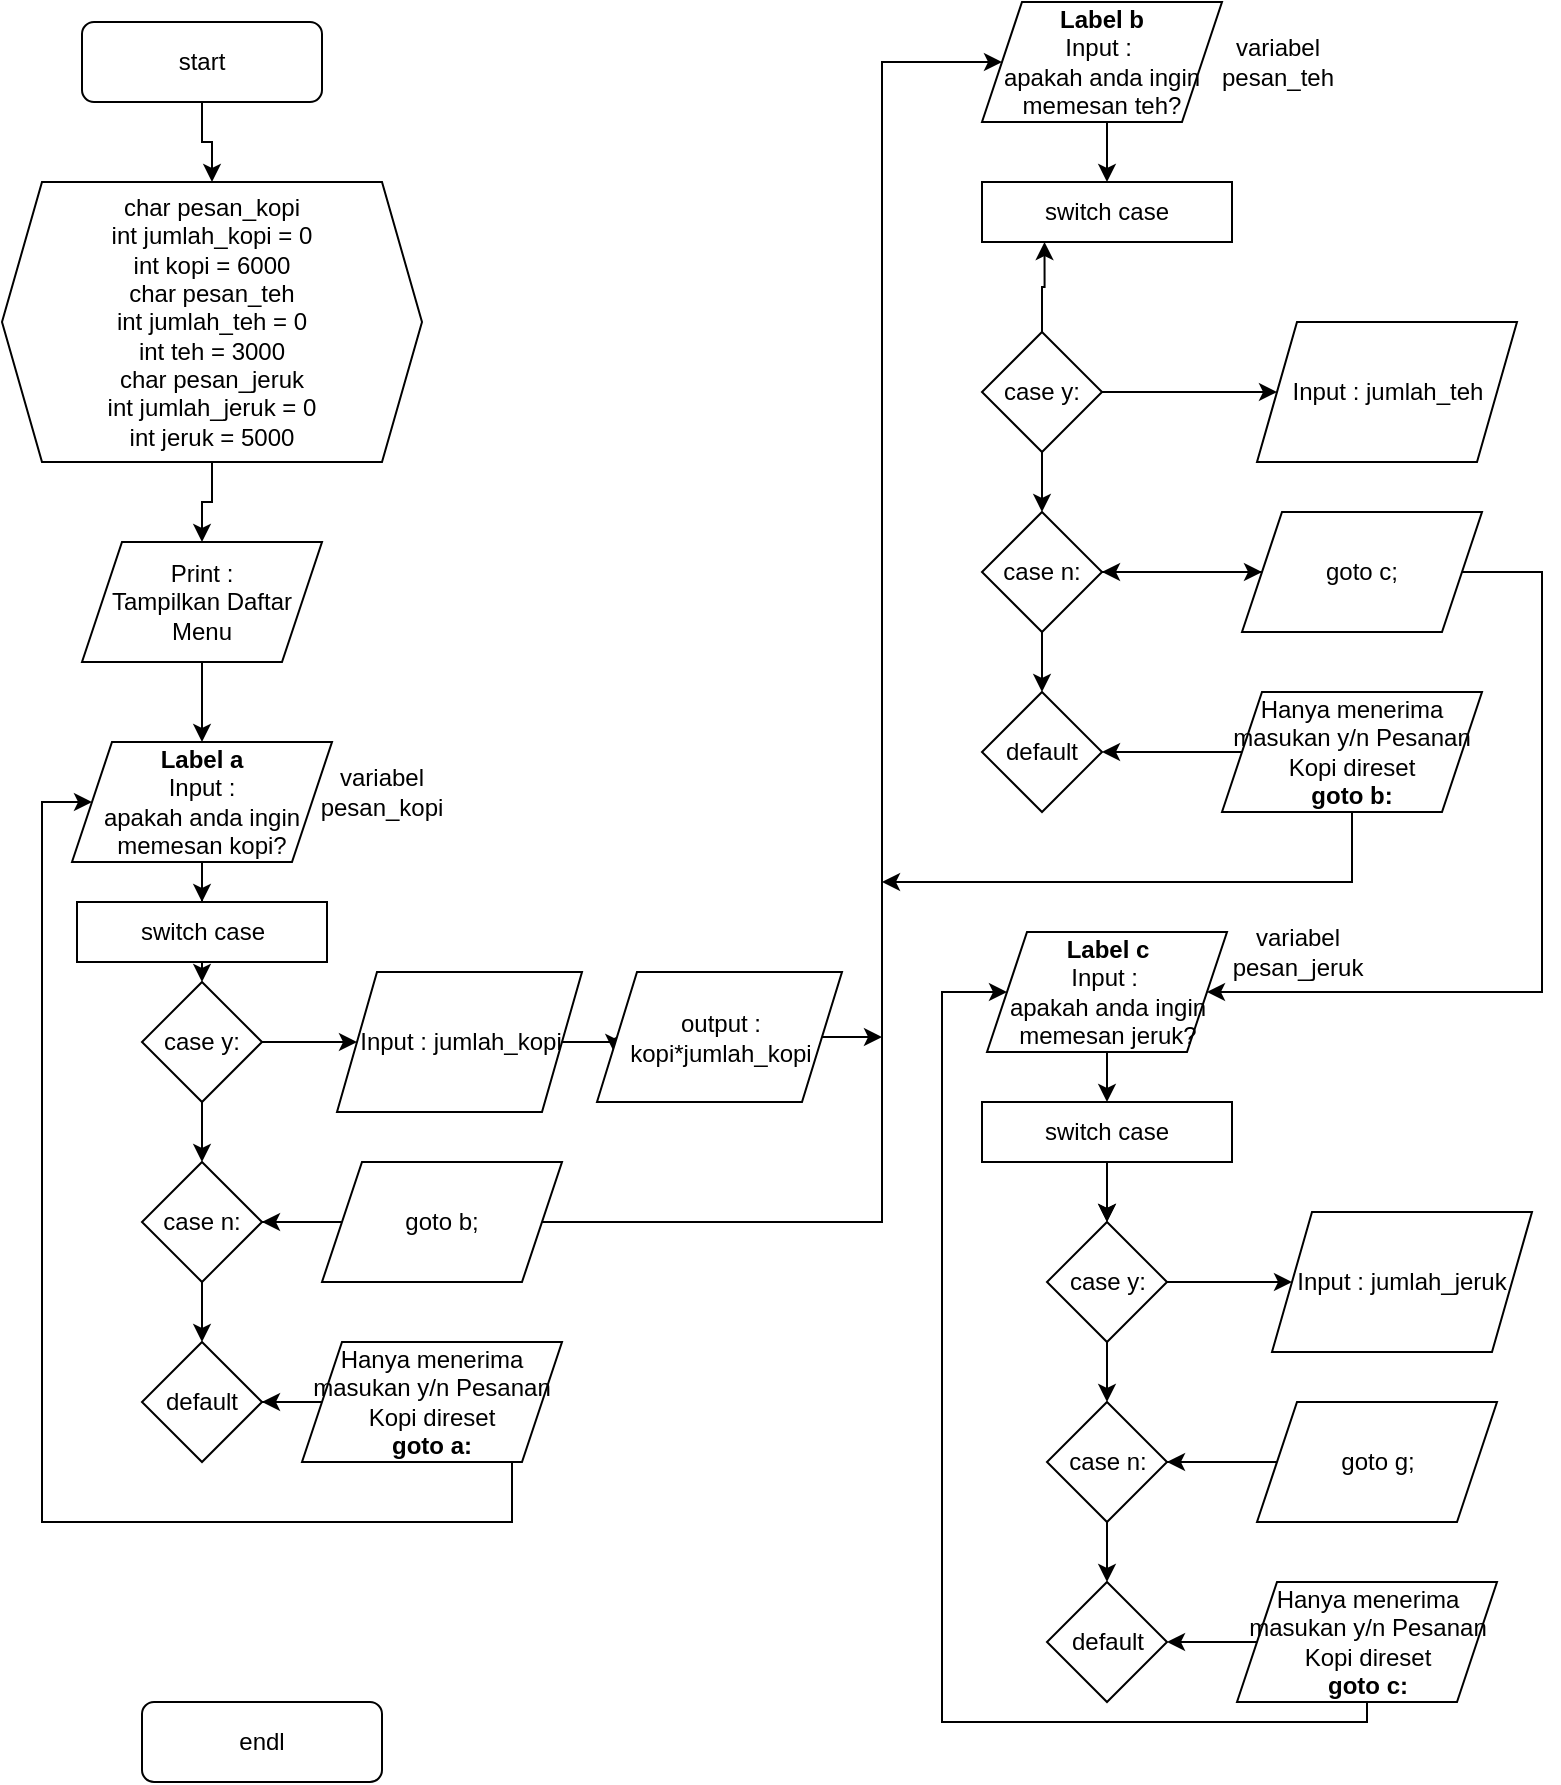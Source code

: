 <mxfile version="13.9.8" type="github">
  <diagram id="C5RBs43oDa-KdzZeNtuy" name="Page-1">
    <mxGraphModel dx="1422" dy="762" grid="1" gridSize="10" guides="1" tooltips="1" connect="1" arrows="1" fold="1" page="1" pageScale="1" pageWidth="827" pageHeight="1169" math="0" shadow="0">
      <root>
        <mxCell id="WIyWlLk6GJQsqaUBKTNV-0" />
        <mxCell id="WIyWlLk6GJQsqaUBKTNV-1" parent="WIyWlLk6GJQsqaUBKTNV-0" />
        <mxCell id="UumHxvOCxwVMtr2QnJgP-10" style="edgeStyle=orthogonalEdgeStyle;rounded=0;orthogonalLoop=1;jettySize=auto;html=1;exitX=0.5;exitY=1;exitDx=0;exitDy=0;entryX=0.5;entryY=0;entryDx=0;entryDy=0;" edge="1" parent="WIyWlLk6GJQsqaUBKTNV-1" source="WIyWlLk6GJQsqaUBKTNV-3" target="UumHxvOCxwVMtr2QnJgP-2">
          <mxGeometry relative="1" as="geometry" />
        </mxCell>
        <mxCell id="WIyWlLk6GJQsqaUBKTNV-3" value="start" style="rounded=1;whiteSpace=wrap;html=1;fontSize=12;glass=0;strokeWidth=1;shadow=0;" parent="WIyWlLk6GJQsqaUBKTNV-1" vertex="1">
          <mxGeometry x="40" y="40" width="120" height="40" as="geometry" />
        </mxCell>
        <mxCell id="WIyWlLk6GJQsqaUBKTNV-11" value="endl" style="rounded=1;whiteSpace=wrap;html=1;fontSize=12;glass=0;strokeWidth=1;shadow=0;" parent="WIyWlLk6GJQsqaUBKTNV-1" vertex="1">
          <mxGeometry x="70" y="880" width="120" height="40" as="geometry" />
        </mxCell>
        <mxCell id="UumHxvOCxwVMtr2QnJgP-12" style="edgeStyle=orthogonalEdgeStyle;rounded=0;orthogonalLoop=1;jettySize=auto;html=1;exitX=0.5;exitY=1;exitDx=0;exitDy=0;entryX=0.5;entryY=0;entryDx=0;entryDy=0;" edge="1" parent="WIyWlLk6GJQsqaUBKTNV-1" source="UumHxvOCxwVMtr2QnJgP-0" target="UumHxvOCxwVMtr2QnJgP-3">
          <mxGeometry relative="1" as="geometry" />
        </mxCell>
        <mxCell id="UumHxvOCxwVMtr2QnJgP-0" value="Print :&lt;br&gt;Tampilkan Daftar Menu" style="shape=parallelogram;perimeter=parallelogramPerimeter;whiteSpace=wrap;html=1;fixedSize=1;" vertex="1" parent="WIyWlLk6GJQsqaUBKTNV-1">
          <mxGeometry x="40" y="300" width="120" height="60" as="geometry" />
        </mxCell>
        <mxCell id="UumHxvOCxwVMtr2QnJgP-11" style="edgeStyle=orthogonalEdgeStyle;rounded=0;orthogonalLoop=1;jettySize=auto;html=1;exitX=0.5;exitY=1;exitDx=0;exitDy=0;entryX=0.5;entryY=0;entryDx=0;entryDy=0;" edge="1" parent="WIyWlLk6GJQsqaUBKTNV-1" source="UumHxvOCxwVMtr2QnJgP-2" target="UumHxvOCxwVMtr2QnJgP-0">
          <mxGeometry relative="1" as="geometry" />
        </mxCell>
        <mxCell id="UumHxvOCxwVMtr2QnJgP-2" value="char pesan_kopi&lt;br&gt;int jumlah_kopi = 0&lt;br&gt;int kopi = 6000&lt;br&gt;char pesan_teh&lt;br&gt;int jumlah_teh = 0&lt;br&gt;int teh = 3000&lt;br&gt;char pesan_jeruk&lt;br&gt;int jumlah_jeruk = 0&lt;br&gt;int jeruk = 5000" style="shape=hexagon;perimeter=hexagonPerimeter2;whiteSpace=wrap;html=1;fixedSize=1;" vertex="1" parent="WIyWlLk6GJQsqaUBKTNV-1">
          <mxGeometry y="120" width="210" height="140" as="geometry" />
        </mxCell>
        <mxCell id="UumHxvOCxwVMtr2QnJgP-13" style="edgeStyle=orthogonalEdgeStyle;rounded=0;orthogonalLoop=1;jettySize=auto;html=1;exitX=0.5;exitY=1;exitDx=0;exitDy=0;" edge="1" parent="WIyWlLk6GJQsqaUBKTNV-1" source="UumHxvOCxwVMtr2QnJgP-3" target="UumHxvOCxwVMtr2QnJgP-7">
          <mxGeometry relative="1" as="geometry" />
        </mxCell>
        <mxCell id="UumHxvOCxwVMtr2QnJgP-3" value="&lt;b&gt;Label a&lt;/b&gt;&lt;br&gt;Input : &lt;br&gt;apakah anda ingin memesan kopi?" style="shape=parallelogram;perimeter=parallelogramPerimeter;whiteSpace=wrap;html=1;fixedSize=1;" vertex="1" parent="WIyWlLk6GJQsqaUBKTNV-1">
          <mxGeometry x="35" y="400" width="130" height="60" as="geometry" />
        </mxCell>
        <mxCell id="UumHxvOCxwVMtr2QnJgP-71" style="edgeStyle=orthogonalEdgeStyle;rounded=0;orthogonalLoop=1;jettySize=auto;html=1;exitX=1;exitY=0.5;exitDx=0;exitDy=0;entryX=0.069;entryY=0.615;entryDx=0;entryDy=0;entryPerimeter=0;" edge="1" parent="WIyWlLk6GJQsqaUBKTNV-1" source="UumHxvOCxwVMtr2QnJgP-4" target="UumHxvOCxwVMtr2QnJgP-67">
          <mxGeometry relative="1" as="geometry" />
        </mxCell>
        <mxCell id="UumHxvOCxwVMtr2QnJgP-4" value="Input : jumlah_kopi" style="shape=parallelogram;perimeter=parallelogramPerimeter;whiteSpace=wrap;html=1;fixedSize=1;" vertex="1" parent="WIyWlLk6GJQsqaUBKTNV-1">
          <mxGeometry x="167.5" y="515" width="122.5" height="70" as="geometry" />
        </mxCell>
        <mxCell id="UumHxvOCxwVMtr2QnJgP-28" style="edgeStyle=orthogonalEdgeStyle;rounded=0;orthogonalLoop=1;jettySize=auto;html=1;exitX=0.5;exitY=1;exitDx=0;exitDy=0;entryX=0.5;entryY=0;entryDx=0;entryDy=0;" edge="1" parent="WIyWlLk6GJQsqaUBKTNV-1" source="UumHxvOCxwVMtr2QnJgP-5" target="UumHxvOCxwVMtr2QnJgP-8">
          <mxGeometry relative="1" as="geometry" />
        </mxCell>
        <mxCell id="UumHxvOCxwVMtr2QnJgP-5" value="&lt;span&gt;&lt;b&gt;Label b&lt;/b&gt;&lt;br&gt;Input :&amp;nbsp;&lt;/span&gt;&lt;br&gt;&lt;span&gt;apakah anda ingin memesan teh?&lt;/span&gt;" style="shape=parallelogram;perimeter=parallelogramPerimeter;whiteSpace=wrap;html=1;fixedSize=1;" vertex="1" parent="WIyWlLk6GJQsqaUBKTNV-1">
          <mxGeometry x="490" y="30" width="120" height="60" as="geometry" />
        </mxCell>
        <mxCell id="UumHxvOCxwVMtr2QnJgP-51" style="edgeStyle=orthogonalEdgeStyle;rounded=0;orthogonalLoop=1;jettySize=auto;html=1;entryX=0.5;entryY=0;entryDx=0;entryDy=0;" edge="1" parent="WIyWlLk6GJQsqaUBKTNV-1" source="UumHxvOCxwVMtr2QnJgP-6" target="UumHxvOCxwVMtr2QnJgP-9">
          <mxGeometry relative="1" as="geometry" />
        </mxCell>
        <mxCell id="UumHxvOCxwVMtr2QnJgP-6" value="&lt;span&gt;&lt;b&gt;Label c&lt;/b&gt;&lt;br&gt;Input :&amp;nbsp;&lt;/span&gt;&lt;br&gt;&lt;span&gt;apakah anda ingin memesan jeruk?&lt;/span&gt;" style="shape=parallelogram;perimeter=parallelogramPerimeter;whiteSpace=wrap;html=1;fixedSize=1;" vertex="1" parent="WIyWlLk6GJQsqaUBKTNV-1">
          <mxGeometry x="492.5" y="495" width="120" height="60" as="geometry" />
        </mxCell>
        <mxCell id="UumHxvOCxwVMtr2QnJgP-21" style="edgeStyle=orthogonalEdgeStyle;rounded=0;orthogonalLoop=1;jettySize=auto;html=1;exitX=0.5;exitY=1;exitDx=0;exitDy=0;entryX=0.5;entryY=0;entryDx=0;entryDy=0;" edge="1" parent="WIyWlLk6GJQsqaUBKTNV-1" source="UumHxvOCxwVMtr2QnJgP-7" target="UumHxvOCxwVMtr2QnJgP-14">
          <mxGeometry relative="1" as="geometry" />
        </mxCell>
        <mxCell id="UumHxvOCxwVMtr2QnJgP-7" value="switch case" style="rounded=0;whiteSpace=wrap;html=1;" vertex="1" parent="WIyWlLk6GJQsqaUBKTNV-1">
          <mxGeometry x="37.5" y="480" width="125" height="30" as="geometry" />
        </mxCell>
        <mxCell id="UumHxvOCxwVMtr2QnJgP-8" value="switch case" style="rounded=0;whiteSpace=wrap;html=1;" vertex="1" parent="WIyWlLk6GJQsqaUBKTNV-1">
          <mxGeometry x="490" y="120" width="125" height="30" as="geometry" />
        </mxCell>
        <mxCell id="UumHxvOCxwVMtr2QnJgP-65" style="edgeStyle=orthogonalEdgeStyle;rounded=0;orthogonalLoop=1;jettySize=auto;html=1;exitX=0.5;exitY=1;exitDx=0;exitDy=0;entryX=0.5;entryY=0;entryDx=0;entryDy=0;" edge="1" parent="WIyWlLk6GJQsqaUBKTNV-1" source="UumHxvOCxwVMtr2QnJgP-9" target="UumHxvOCxwVMtr2QnJgP-56">
          <mxGeometry relative="1" as="geometry" />
        </mxCell>
        <mxCell id="UumHxvOCxwVMtr2QnJgP-9" value="switch case" style="rounded=0;whiteSpace=wrap;html=1;" vertex="1" parent="WIyWlLk6GJQsqaUBKTNV-1">
          <mxGeometry x="490" y="580" width="125" height="30" as="geometry" />
        </mxCell>
        <mxCell id="UumHxvOCxwVMtr2QnJgP-17" style="edgeStyle=orthogonalEdgeStyle;rounded=0;orthogonalLoop=1;jettySize=auto;html=1;exitX=1;exitY=0.5;exitDx=0;exitDy=0;entryX=0;entryY=0.5;entryDx=0;entryDy=0;" edge="1" parent="WIyWlLk6GJQsqaUBKTNV-1" source="UumHxvOCxwVMtr2QnJgP-14" target="UumHxvOCxwVMtr2QnJgP-4">
          <mxGeometry relative="1" as="geometry" />
        </mxCell>
        <mxCell id="UumHxvOCxwVMtr2QnJgP-22" style="edgeStyle=orthogonalEdgeStyle;rounded=0;orthogonalLoop=1;jettySize=auto;html=1;exitX=0.5;exitY=1;exitDx=0;exitDy=0;" edge="1" parent="WIyWlLk6GJQsqaUBKTNV-1" source="UumHxvOCxwVMtr2QnJgP-14" target="UumHxvOCxwVMtr2QnJgP-15">
          <mxGeometry relative="1" as="geometry" />
        </mxCell>
        <mxCell id="UumHxvOCxwVMtr2QnJgP-14" value="case y:" style="rhombus;whiteSpace=wrap;html=1;" vertex="1" parent="WIyWlLk6GJQsqaUBKTNV-1">
          <mxGeometry x="70" y="520" width="60" height="60" as="geometry" />
        </mxCell>
        <mxCell id="UumHxvOCxwVMtr2QnJgP-19" style="edgeStyle=orthogonalEdgeStyle;rounded=0;orthogonalLoop=1;jettySize=auto;html=1;exitX=1;exitY=0.5;exitDx=0;exitDy=0;" edge="1" parent="WIyWlLk6GJQsqaUBKTNV-1" source="UumHxvOCxwVMtr2QnJgP-15">
          <mxGeometry relative="1" as="geometry">
            <mxPoint x="210" y="640" as="targetPoint" />
          </mxGeometry>
        </mxCell>
        <mxCell id="UumHxvOCxwVMtr2QnJgP-23" style="edgeStyle=orthogonalEdgeStyle;rounded=0;orthogonalLoop=1;jettySize=auto;html=1;exitX=0.5;exitY=1;exitDx=0;exitDy=0;entryX=0.5;entryY=0;entryDx=0;entryDy=0;" edge="1" parent="WIyWlLk6GJQsqaUBKTNV-1" source="UumHxvOCxwVMtr2QnJgP-15" target="UumHxvOCxwVMtr2QnJgP-16">
          <mxGeometry relative="1" as="geometry" />
        </mxCell>
        <mxCell id="UumHxvOCxwVMtr2QnJgP-15" value="case n:" style="rhombus;whiteSpace=wrap;html=1;" vertex="1" parent="WIyWlLk6GJQsqaUBKTNV-1">
          <mxGeometry x="70" y="610" width="60" height="60" as="geometry" />
        </mxCell>
        <mxCell id="UumHxvOCxwVMtr2QnJgP-16" value="default" style="rhombus;whiteSpace=wrap;html=1;" vertex="1" parent="WIyWlLk6GJQsqaUBKTNV-1">
          <mxGeometry x="70" y="700" width="60" height="60" as="geometry" />
        </mxCell>
        <mxCell id="UumHxvOCxwVMtr2QnJgP-31" style="edgeStyle=orthogonalEdgeStyle;rounded=0;orthogonalLoop=1;jettySize=auto;html=1;entryX=0;entryY=0.5;entryDx=0;entryDy=0;" edge="1" parent="WIyWlLk6GJQsqaUBKTNV-1" source="UumHxvOCxwVMtr2QnJgP-18" target="UumHxvOCxwVMtr2QnJgP-3">
          <mxGeometry relative="1" as="geometry">
            <Array as="points">
              <mxPoint x="255" y="790" />
              <mxPoint x="20" y="790" />
              <mxPoint x="20" y="430" />
            </Array>
          </mxGeometry>
        </mxCell>
        <mxCell id="UumHxvOCxwVMtr2QnJgP-32" style="edgeStyle=orthogonalEdgeStyle;rounded=0;orthogonalLoop=1;jettySize=auto;html=1;entryX=1;entryY=0.5;entryDx=0;entryDy=0;" edge="1" parent="WIyWlLk6GJQsqaUBKTNV-1" source="UumHxvOCxwVMtr2QnJgP-18" target="UumHxvOCxwVMtr2QnJgP-16">
          <mxGeometry relative="1" as="geometry" />
        </mxCell>
        <mxCell id="UumHxvOCxwVMtr2QnJgP-18" value="Hanya menerima masukan y/n Pesanan Kopi direset&lt;br&gt;&lt;b&gt;goto a:&lt;/b&gt;" style="shape=parallelogram;perimeter=parallelogramPerimeter;whiteSpace=wrap;html=1;fixedSize=1;" vertex="1" parent="WIyWlLk6GJQsqaUBKTNV-1">
          <mxGeometry x="150" y="700" width="130" height="60" as="geometry" />
        </mxCell>
        <mxCell id="UumHxvOCxwVMtr2QnJgP-26" value="" style="edgeStyle=orthogonalEdgeStyle;rounded=0;orthogonalLoop=1;jettySize=auto;html=1;exitX=0;exitY=0.5;exitDx=0;exitDy=0;" edge="1" parent="WIyWlLk6GJQsqaUBKTNV-1" source="UumHxvOCxwVMtr2QnJgP-25" target="UumHxvOCxwVMtr2QnJgP-15">
          <mxGeometry relative="1" as="geometry" />
        </mxCell>
        <mxCell id="UumHxvOCxwVMtr2QnJgP-27" style="edgeStyle=orthogonalEdgeStyle;rounded=0;orthogonalLoop=1;jettySize=auto;html=1;exitX=1;exitY=0.5;exitDx=0;exitDy=0;entryX=0;entryY=0.5;entryDx=0;entryDy=0;" edge="1" parent="WIyWlLk6GJQsqaUBKTNV-1" source="UumHxvOCxwVMtr2QnJgP-25" target="UumHxvOCxwVMtr2QnJgP-5">
          <mxGeometry relative="1" as="geometry">
            <Array as="points">
              <mxPoint x="440" y="640" />
              <mxPoint x="440" y="60" />
            </Array>
          </mxGeometry>
        </mxCell>
        <mxCell id="UumHxvOCxwVMtr2QnJgP-25" value="goto b;" style="shape=parallelogram;perimeter=parallelogramPerimeter;whiteSpace=wrap;html=1;fixedSize=1;" vertex="1" parent="WIyWlLk6GJQsqaUBKTNV-1">
          <mxGeometry x="160" y="610" width="120" height="60" as="geometry" />
        </mxCell>
        <mxCell id="UumHxvOCxwVMtr2QnJgP-33" value="Input : jumlah_teh" style="shape=parallelogram;perimeter=parallelogramPerimeter;whiteSpace=wrap;html=1;fixedSize=1;" vertex="1" parent="WIyWlLk6GJQsqaUBKTNV-1">
          <mxGeometry x="627.5" y="190" width="130" height="70" as="geometry" />
        </mxCell>
        <mxCell id="UumHxvOCxwVMtr2QnJgP-35" style="edgeStyle=orthogonalEdgeStyle;rounded=0;orthogonalLoop=1;jettySize=auto;html=1;exitX=1;exitY=0.5;exitDx=0;exitDy=0;entryX=0;entryY=0.5;entryDx=0;entryDy=0;" edge="1" source="UumHxvOCxwVMtr2QnJgP-37" target="UumHxvOCxwVMtr2QnJgP-33" parent="WIyWlLk6GJQsqaUBKTNV-1">
          <mxGeometry relative="1" as="geometry" />
        </mxCell>
        <mxCell id="UumHxvOCxwVMtr2QnJgP-36" style="edgeStyle=orthogonalEdgeStyle;rounded=0;orthogonalLoop=1;jettySize=auto;html=1;exitX=0.5;exitY=1;exitDx=0;exitDy=0;" edge="1" source="UumHxvOCxwVMtr2QnJgP-37" target="UumHxvOCxwVMtr2QnJgP-40" parent="WIyWlLk6GJQsqaUBKTNV-1">
          <mxGeometry relative="1" as="geometry" />
        </mxCell>
        <mxCell id="UumHxvOCxwVMtr2QnJgP-48" style="edgeStyle=orthogonalEdgeStyle;rounded=0;orthogonalLoop=1;jettySize=auto;html=1;entryX=0.25;entryY=1;entryDx=0;entryDy=0;" edge="1" parent="WIyWlLk6GJQsqaUBKTNV-1" source="UumHxvOCxwVMtr2QnJgP-37" target="UumHxvOCxwVMtr2QnJgP-8">
          <mxGeometry relative="1" as="geometry" />
        </mxCell>
        <mxCell id="UumHxvOCxwVMtr2QnJgP-37" value="case y:" style="rhombus;whiteSpace=wrap;html=1;" vertex="1" parent="WIyWlLk6GJQsqaUBKTNV-1">
          <mxGeometry x="490" y="195" width="60" height="60" as="geometry" />
        </mxCell>
        <mxCell id="UumHxvOCxwVMtr2QnJgP-38" style="edgeStyle=orthogonalEdgeStyle;rounded=0;orthogonalLoop=1;jettySize=auto;html=1;exitX=1;exitY=0.5;exitDx=0;exitDy=0;" edge="1" source="UumHxvOCxwVMtr2QnJgP-40" parent="WIyWlLk6GJQsqaUBKTNV-1">
          <mxGeometry relative="1" as="geometry">
            <mxPoint x="630" y="315" as="targetPoint" />
          </mxGeometry>
        </mxCell>
        <mxCell id="UumHxvOCxwVMtr2QnJgP-39" style="edgeStyle=orthogonalEdgeStyle;rounded=0;orthogonalLoop=1;jettySize=auto;html=1;exitX=0.5;exitY=1;exitDx=0;exitDy=0;entryX=0.5;entryY=0;entryDx=0;entryDy=0;" edge="1" source="UumHxvOCxwVMtr2QnJgP-40" target="UumHxvOCxwVMtr2QnJgP-41" parent="WIyWlLk6GJQsqaUBKTNV-1">
          <mxGeometry relative="1" as="geometry" />
        </mxCell>
        <mxCell id="UumHxvOCxwVMtr2QnJgP-40" value="case n:" style="rhombus;whiteSpace=wrap;html=1;" vertex="1" parent="WIyWlLk6GJQsqaUBKTNV-1">
          <mxGeometry x="490" y="285" width="60" height="60" as="geometry" />
        </mxCell>
        <mxCell id="UumHxvOCxwVMtr2QnJgP-41" value="default" style="rhombus;whiteSpace=wrap;html=1;" vertex="1" parent="WIyWlLk6GJQsqaUBKTNV-1">
          <mxGeometry x="490" y="375" width="60" height="60" as="geometry" />
        </mxCell>
        <mxCell id="UumHxvOCxwVMtr2QnJgP-42" style="edgeStyle=orthogonalEdgeStyle;rounded=0;orthogonalLoop=1;jettySize=auto;html=1;entryX=1;entryY=0.5;entryDx=0;entryDy=0;" edge="1" source="UumHxvOCxwVMtr2QnJgP-43" target="UumHxvOCxwVMtr2QnJgP-41" parent="WIyWlLk6GJQsqaUBKTNV-1">
          <mxGeometry relative="1" as="geometry" />
        </mxCell>
        <mxCell id="UumHxvOCxwVMtr2QnJgP-66" style="edgeStyle=orthogonalEdgeStyle;rounded=0;orthogonalLoop=1;jettySize=auto;html=1;" edge="1" parent="WIyWlLk6GJQsqaUBKTNV-1" source="UumHxvOCxwVMtr2QnJgP-43">
          <mxGeometry relative="1" as="geometry">
            <mxPoint x="440" y="470" as="targetPoint" />
            <Array as="points">
              <mxPoint x="675" y="470" />
            </Array>
          </mxGeometry>
        </mxCell>
        <mxCell id="UumHxvOCxwVMtr2QnJgP-43" value="Hanya menerima masukan y/n Pesanan Kopi direset&lt;br&gt;&lt;b&gt;goto b:&lt;/b&gt;" style="shape=parallelogram;perimeter=parallelogramPerimeter;whiteSpace=wrap;html=1;fixedSize=1;" vertex="1" parent="WIyWlLk6GJQsqaUBKTNV-1">
          <mxGeometry x="610" y="375" width="130" height="60" as="geometry" />
        </mxCell>
        <mxCell id="UumHxvOCxwVMtr2QnJgP-44" value="" style="edgeStyle=orthogonalEdgeStyle;rounded=0;orthogonalLoop=1;jettySize=auto;html=1;exitX=0;exitY=0.5;exitDx=0;exitDy=0;" edge="1" source="UumHxvOCxwVMtr2QnJgP-46" target="UumHxvOCxwVMtr2QnJgP-40" parent="WIyWlLk6GJQsqaUBKTNV-1">
          <mxGeometry relative="1" as="geometry" />
        </mxCell>
        <mxCell id="UumHxvOCxwVMtr2QnJgP-50" style="edgeStyle=orthogonalEdgeStyle;rounded=0;orthogonalLoop=1;jettySize=auto;html=1;entryX=1;entryY=0.5;entryDx=0;entryDy=0;" edge="1" parent="WIyWlLk6GJQsqaUBKTNV-1" source="UumHxvOCxwVMtr2QnJgP-46" target="UumHxvOCxwVMtr2QnJgP-6">
          <mxGeometry relative="1" as="geometry">
            <mxPoint x="630" y="520" as="targetPoint" />
            <Array as="points">
              <mxPoint x="770" y="315" />
              <mxPoint x="770" y="525" />
            </Array>
          </mxGeometry>
        </mxCell>
        <mxCell id="UumHxvOCxwVMtr2QnJgP-46" value="goto c;" style="shape=parallelogram;perimeter=parallelogramPerimeter;whiteSpace=wrap;html=1;fixedSize=1;" vertex="1" parent="WIyWlLk6GJQsqaUBKTNV-1">
          <mxGeometry x="620" y="285" width="120" height="60" as="geometry" />
        </mxCell>
        <mxCell id="UumHxvOCxwVMtr2QnJgP-52" value="Input : jumlah_jeruk" style="shape=parallelogram;perimeter=parallelogramPerimeter;whiteSpace=wrap;html=1;fixedSize=1;" vertex="1" parent="WIyWlLk6GJQsqaUBKTNV-1">
          <mxGeometry x="635" y="635" width="130" height="70" as="geometry" />
        </mxCell>
        <mxCell id="UumHxvOCxwVMtr2QnJgP-53" style="edgeStyle=orthogonalEdgeStyle;rounded=0;orthogonalLoop=1;jettySize=auto;html=1;exitX=0.5;exitY=1;exitDx=0;exitDy=0;entryX=0.5;entryY=0;entryDx=0;entryDy=0;" edge="1" target="UumHxvOCxwVMtr2QnJgP-56" parent="WIyWlLk6GJQsqaUBKTNV-1">
          <mxGeometry relative="1" as="geometry">
            <mxPoint x="552.5" y="630" as="sourcePoint" />
          </mxGeometry>
        </mxCell>
        <mxCell id="UumHxvOCxwVMtr2QnJgP-54" style="edgeStyle=orthogonalEdgeStyle;rounded=0;orthogonalLoop=1;jettySize=auto;html=1;exitX=1;exitY=0.5;exitDx=0;exitDy=0;entryX=0;entryY=0.5;entryDx=0;entryDy=0;" edge="1" source="UumHxvOCxwVMtr2QnJgP-56" target="UumHxvOCxwVMtr2QnJgP-52" parent="WIyWlLk6GJQsqaUBKTNV-1">
          <mxGeometry relative="1" as="geometry" />
        </mxCell>
        <mxCell id="UumHxvOCxwVMtr2QnJgP-55" style="edgeStyle=orthogonalEdgeStyle;rounded=0;orthogonalLoop=1;jettySize=auto;html=1;exitX=0.5;exitY=1;exitDx=0;exitDy=0;" edge="1" source="UumHxvOCxwVMtr2QnJgP-56" target="UumHxvOCxwVMtr2QnJgP-59" parent="WIyWlLk6GJQsqaUBKTNV-1">
          <mxGeometry relative="1" as="geometry" />
        </mxCell>
        <mxCell id="UumHxvOCxwVMtr2QnJgP-56" value="case y:" style="rhombus;whiteSpace=wrap;html=1;" vertex="1" parent="WIyWlLk6GJQsqaUBKTNV-1">
          <mxGeometry x="522.5" y="640" width="60" height="60" as="geometry" />
        </mxCell>
        <mxCell id="UumHxvOCxwVMtr2QnJgP-57" style="edgeStyle=orthogonalEdgeStyle;rounded=0;orthogonalLoop=1;jettySize=auto;html=1;exitX=1;exitY=0.5;exitDx=0;exitDy=0;" edge="1" source="UumHxvOCxwVMtr2QnJgP-59" parent="WIyWlLk6GJQsqaUBKTNV-1">
          <mxGeometry relative="1" as="geometry">
            <mxPoint x="662.5" y="760" as="targetPoint" />
          </mxGeometry>
        </mxCell>
        <mxCell id="UumHxvOCxwVMtr2QnJgP-58" style="edgeStyle=orthogonalEdgeStyle;rounded=0;orthogonalLoop=1;jettySize=auto;html=1;exitX=0.5;exitY=1;exitDx=0;exitDy=0;entryX=0.5;entryY=0;entryDx=0;entryDy=0;" edge="1" source="UumHxvOCxwVMtr2QnJgP-59" target="UumHxvOCxwVMtr2QnJgP-60" parent="WIyWlLk6GJQsqaUBKTNV-1">
          <mxGeometry relative="1" as="geometry" />
        </mxCell>
        <mxCell id="UumHxvOCxwVMtr2QnJgP-59" value="case n:" style="rhombus;whiteSpace=wrap;html=1;" vertex="1" parent="WIyWlLk6GJQsqaUBKTNV-1">
          <mxGeometry x="522.5" y="730" width="60" height="60" as="geometry" />
        </mxCell>
        <mxCell id="UumHxvOCxwVMtr2QnJgP-60" value="default" style="rhombus;whiteSpace=wrap;html=1;" vertex="1" parent="WIyWlLk6GJQsqaUBKTNV-1">
          <mxGeometry x="522.5" y="820" width="60" height="60" as="geometry" />
        </mxCell>
        <mxCell id="UumHxvOCxwVMtr2QnJgP-61" style="edgeStyle=orthogonalEdgeStyle;rounded=0;orthogonalLoop=1;jettySize=auto;html=1;entryX=1;entryY=0.5;entryDx=0;entryDy=0;" edge="1" source="UumHxvOCxwVMtr2QnJgP-62" target="UumHxvOCxwVMtr2QnJgP-60" parent="WIyWlLk6GJQsqaUBKTNV-1">
          <mxGeometry relative="1" as="geometry" />
        </mxCell>
        <mxCell id="UumHxvOCxwVMtr2QnJgP-76" style="edgeStyle=orthogonalEdgeStyle;rounded=0;orthogonalLoop=1;jettySize=auto;html=1;entryX=0;entryY=0.5;entryDx=0;entryDy=0;" edge="1" parent="WIyWlLk6GJQsqaUBKTNV-1" source="UumHxvOCxwVMtr2QnJgP-62" target="UumHxvOCxwVMtr2QnJgP-6">
          <mxGeometry relative="1" as="geometry">
            <Array as="points">
              <mxPoint x="683" y="890" />
              <mxPoint x="470" y="890" />
              <mxPoint x="470" y="525" />
            </Array>
          </mxGeometry>
        </mxCell>
        <mxCell id="UumHxvOCxwVMtr2QnJgP-62" value="Hanya menerima masukan y/n Pesanan Kopi direset&lt;br&gt;&lt;b&gt;goto c:&lt;/b&gt;" style="shape=parallelogram;perimeter=parallelogramPerimeter;whiteSpace=wrap;html=1;fixedSize=1;" vertex="1" parent="WIyWlLk6GJQsqaUBKTNV-1">
          <mxGeometry x="617.5" y="820" width="130" height="60" as="geometry" />
        </mxCell>
        <mxCell id="UumHxvOCxwVMtr2QnJgP-63" value="" style="edgeStyle=orthogonalEdgeStyle;rounded=0;orthogonalLoop=1;jettySize=auto;html=1;exitX=0;exitY=0.5;exitDx=0;exitDy=0;" edge="1" source="UumHxvOCxwVMtr2QnJgP-64" target="UumHxvOCxwVMtr2QnJgP-59" parent="WIyWlLk6GJQsqaUBKTNV-1">
          <mxGeometry relative="1" as="geometry" />
        </mxCell>
        <mxCell id="UumHxvOCxwVMtr2QnJgP-64" value="goto g;" style="shape=parallelogram;perimeter=parallelogramPerimeter;whiteSpace=wrap;html=1;fixedSize=1;" vertex="1" parent="WIyWlLk6GJQsqaUBKTNV-1">
          <mxGeometry x="627.5" y="730" width="120" height="60" as="geometry" />
        </mxCell>
        <mxCell id="UumHxvOCxwVMtr2QnJgP-70" style="edgeStyle=orthogonalEdgeStyle;rounded=0;orthogonalLoop=1;jettySize=auto;html=1;" edge="1" parent="WIyWlLk6GJQsqaUBKTNV-1" source="UumHxvOCxwVMtr2QnJgP-67">
          <mxGeometry relative="1" as="geometry">
            <mxPoint x="440" y="547.5" as="targetPoint" />
          </mxGeometry>
        </mxCell>
        <mxCell id="UumHxvOCxwVMtr2QnJgP-67" value="output : kopi*jumlah_kopi" style="shape=parallelogram;perimeter=parallelogramPerimeter;whiteSpace=wrap;html=1;fixedSize=1;" vertex="1" parent="WIyWlLk6GJQsqaUBKTNV-1">
          <mxGeometry x="297.5" y="515" width="122.5" height="65" as="geometry" />
        </mxCell>
        <mxCell id="UumHxvOCxwVMtr2QnJgP-72" value="variabel pesan_kopi" style="text;html=1;strokeColor=none;fillColor=none;align=center;verticalAlign=middle;whiteSpace=wrap;rounded=0;" vertex="1" parent="WIyWlLk6GJQsqaUBKTNV-1">
          <mxGeometry x="170" y="415" width="40" height="20" as="geometry" />
        </mxCell>
        <mxCell id="UumHxvOCxwVMtr2QnJgP-73" value="variabel pesan_jeruk" style="text;html=1;strokeColor=none;fillColor=none;align=center;verticalAlign=middle;whiteSpace=wrap;rounded=0;" vertex="1" parent="WIyWlLk6GJQsqaUBKTNV-1">
          <mxGeometry x="627.5" y="495" width="40" height="20" as="geometry" />
        </mxCell>
        <mxCell id="UumHxvOCxwVMtr2QnJgP-74" value="variabel pesan_teh" style="text;html=1;strokeColor=none;fillColor=none;align=center;verticalAlign=middle;whiteSpace=wrap;rounded=0;" vertex="1" parent="WIyWlLk6GJQsqaUBKTNV-1">
          <mxGeometry x="617.5" y="50" width="40" height="20" as="geometry" />
        </mxCell>
      </root>
    </mxGraphModel>
  </diagram>
</mxfile>
